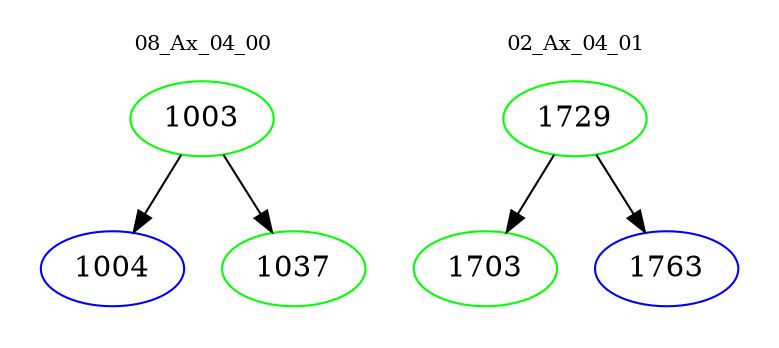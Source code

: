 digraph{
subgraph cluster_0 {
color = white
label = "08_Ax_04_00";
fontsize=10;
T0_1003 [label="1003", color="green"]
T0_1003 -> T0_1004 [color="black"]
T0_1004 [label="1004", color="blue"]
T0_1003 -> T0_1037 [color="black"]
T0_1037 [label="1037", color="green"]
}
subgraph cluster_1 {
color = white
label = "02_Ax_04_01";
fontsize=10;
T1_1729 [label="1729", color="green"]
T1_1729 -> T1_1703 [color="black"]
T1_1703 [label="1703", color="green"]
T1_1729 -> T1_1763 [color="black"]
T1_1763 [label="1763", color="blue"]
}
}
